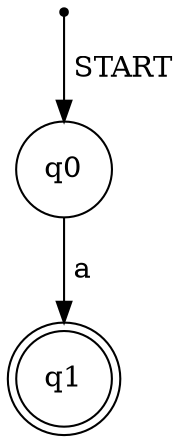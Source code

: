 digraph NFA {
node [shape = point] START
node [shape = circle] q0 
node [shape = doublecircle] q1
START -> q0 [label = " START"]
q0 -> q1 [label = " a"]
}
